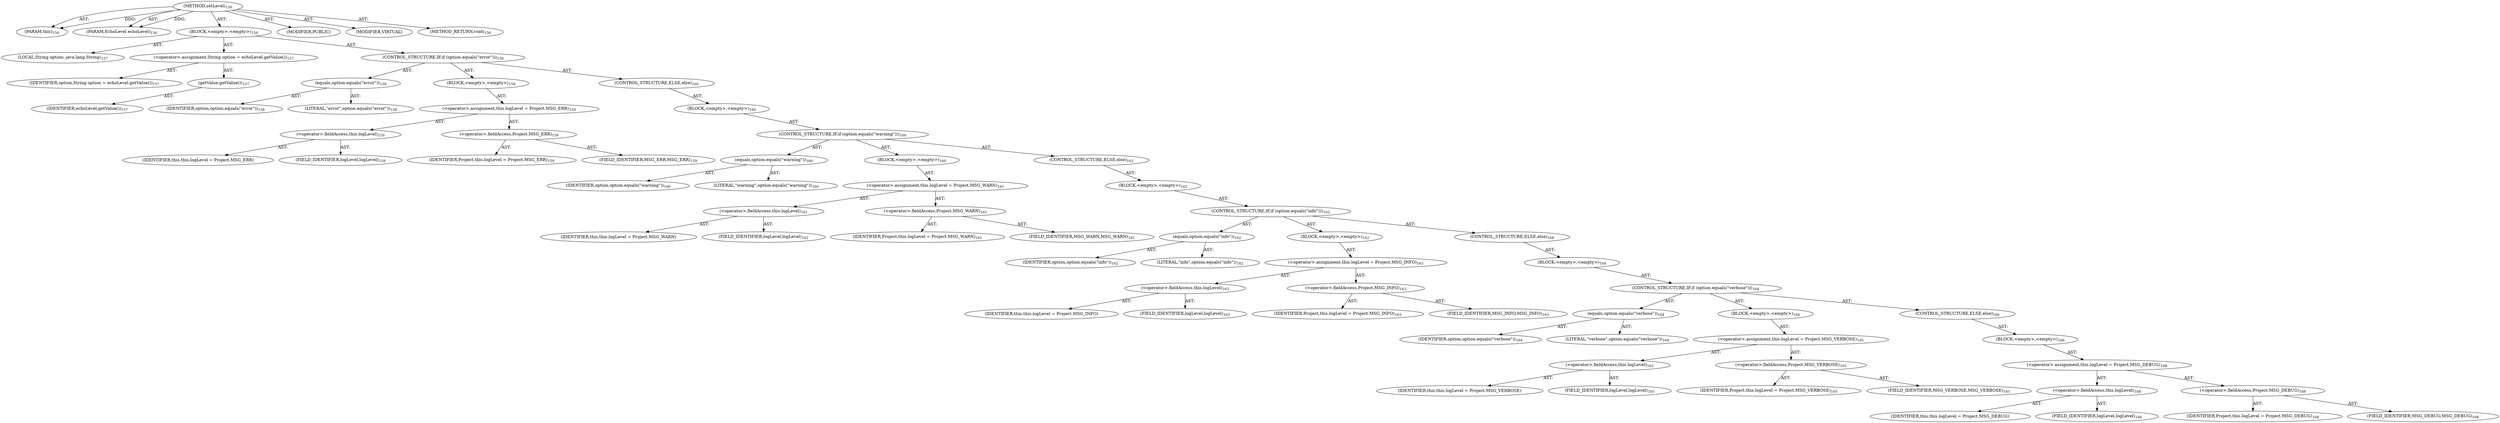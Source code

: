 digraph "setLevel" {  
"111669149701" [label = <(METHOD,setLevel)<SUB>156</SUB>> ]
"115964117001" [label = <(PARAM,this)<SUB>156</SUB>> ]
"115964117002" [label = <(PARAM,EchoLevel echoLevel)<SUB>156</SUB>> ]
"25769803790" [label = <(BLOCK,&lt;empty&gt;,&lt;empty&gt;)<SUB>156</SUB>> ]
"94489280514" [label = <(LOCAL,String option: java.lang.String)<SUB>157</SUB>> ]
"30064771105" [label = <(&lt;operator&gt;.assignment,String option = echoLevel.getValue())<SUB>157</SUB>> ]
"68719476764" [label = <(IDENTIFIER,option,String option = echoLevel.getValue())<SUB>157</SUB>> ]
"30064771106" [label = <(getValue,getValue())<SUB>157</SUB>> ]
"68719476765" [label = <(IDENTIFIER,echoLevel,getValue())<SUB>157</SUB>> ]
"47244640264" [label = <(CONTROL_STRUCTURE,IF,if (option.equals(&quot;error&quot;)))<SUB>158</SUB>> ]
"30064771107" [label = <(equals,option.equals(&quot;error&quot;))<SUB>158</SUB>> ]
"68719476766" [label = <(IDENTIFIER,option,option.equals(&quot;error&quot;))<SUB>158</SUB>> ]
"90194313220" [label = <(LITERAL,&quot;error&quot;,option.equals(&quot;error&quot;))<SUB>158</SUB>> ]
"25769803791" [label = <(BLOCK,&lt;empty&gt;,&lt;empty&gt;)<SUB>158</SUB>> ]
"30064771108" [label = <(&lt;operator&gt;.assignment,this.logLevel = Project.MSG_ERR)<SUB>159</SUB>> ]
"30064771109" [label = <(&lt;operator&gt;.fieldAccess,this.logLevel)<SUB>159</SUB>> ]
"68719476767" [label = <(IDENTIFIER,this,this.logLevel = Project.MSG_ERR)> ]
"55834574859" [label = <(FIELD_IDENTIFIER,logLevel,logLevel)<SUB>159</SUB>> ]
"30064771110" [label = <(&lt;operator&gt;.fieldAccess,Project.MSG_ERR)<SUB>159</SUB>> ]
"68719476768" [label = <(IDENTIFIER,Project,this.logLevel = Project.MSG_ERR)<SUB>159</SUB>> ]
"55834574860" [label = <(FIELD_IDENTIFIER,MSG_ERR,MSG_ERR)<SUB>159</SUB>> ]
"47244640265" [label = <(CONTROL_STRUCTURE,ELSE,else)<SUB>160</SUB>> ]
"25769803792" [label = <(BLOCK,&lt;empty&gt;,&lt;empty&gt;)<SUB>160</SUB>> ]
"47244640266" [label = <(CONTROL_STRUCTURE,IF,if (option.equals(&quot;warning&quot;)))<SUB>160</SUB>> ]
"30064771111" [label = <(equals,option.equals(&quot;warning&quot;))<SUB>160</SUB>> ]
"68719476769" [label = <(IDENTIFIER,option,option.equals(&quot;warning&quot;))<SUB>160</SUB>> ]
"90194313221" [label = <(LITERAL,&quot;warning&quot;,option.equals(&quot;warning&quot;))<SUB>160</SUB>> ]
"25769803793" [label = <(BLOCK,&lt;empty&gt;,&lt;empty&gt;)<SUB>160</SUB>> ]
"30064771112" [label = <(&lt;operator&gt;.assignment,this.logLevel = Project.MSG_WARN)<SUB>161</SUB>> ]
"30064771113" [label = <(&lt;operator&gt;.fieldAccess,this.logLevel)<SUB>161</SUB>> ]
"68719476770" [label = <(IDENTIFIER,this,this.logLevel = Project.MSG_WARN)> ]
"55834574861" [label = <(FIELD_IDENTIFIER,logLevel,logLevel)<SUB>161</SUB>> ]
"30064771114" [label = <(&lt;operator&gt;.fieldAccess,Project.MSG_WARN)<SUB>161</SUB>> ]
"68719476771" [label = <(IDENTIFIER,Project,this.logLevel = Project.MSG_WARN)<SUB>161</SUB>> ]
"55834574862" [label = <(FIELD_IDENTIFIER,MSG_WARN,MSG_WARN)<SUB>161</SUB>> ]
"47244640267" [label = <(CONTROL_STRUCTURE,ELSE,else)<SUB>162</SUB>> ]
"25769803794" [label = <(BLOCK,&lt;empty&gt;,&lt;empty&gt;)<SUB>162</SUB>> ]
"47244640268" [label = <(CONTROL_STRUCTURE,IF,if (option.equals(&quot;info&quot;)))<SUB>162</SUB>> ]
"30064771115" [label = <(equals,option.equals(&quot;info&quot;))<SUB>162</SUB>> ]
"68719476772" [label = <(IDENTIFIER,option,option.equals(&quot;info&quot;))<SUB>162</SUB>> ]
"90194313222" [label = <(LITERAL,&quot;info&quot;,option.equals(&quot;info&quot;))<SUB>162</SUB>> ]
"25769803795" [label = <(BLOCK,&lt;empty&gt;,&lt;empty&gt;)<SUB>162</SUB>> ]
"30064771116" [label = <(&lt;operator&gt;.assignment,this.logLevel = Project.MSG_INFO)<SUB>163</SUB>> ]
"30064771117" [label = <(&lt;operator&gt;.fieldAccess,this.logLevel)<SUB>163</SUB>> ]
"68719476773" [label = <(IDENTIFIER,this,this.logLevel = Project.MSG_INFO)> ]
"55834574863" [label = <(FIELD_IDENTIFIER,logLevel,logLevel)<SUB>163</SUB>> ]
"30064771118" [label = <(&lt;operator&gt;.fieldAccess,Project.MSG_INFO)<SUB>163</SUB>> ]
"68719476774" [label = <(IDENTIFIER,Project,this.logLevel = Project.MSG_INFO)<SUB>163</SUB>> ]
"55834574864" [label = <(FIELD_IDENTIFIER,MSG_INFO,MSG_INFO)<SUB>163</SUB>> ]
"47244640269" [label = <(CONTROL_STRUCTURE,ELSE,else)<SUB>164</SUB>> ]
"25769803796" [label = <(BLOCK,&lt;empty&gt;,&lt;empty&gt;)<SUB>164</SUB>> ]
"47244640270" [label = <(CONTROL_STRUCTURE,IF,if (option.equals(&quot;verbose&quot;)))<SUB>164</SUB>> ]
"30064771119" [label = <(equals,option.equals(&quot;verbose&quot;))<SUB>164</SUB>> ]
"68719476775" [label = <(IDENTIFIER,option,option.equals(&quot;verbose&quot;))<SUB>164</SUB>> ]
"90194313223" [label = <(LITERAL,&quot;verbose&quot;,option.equals(&quot;verbose&quot;))<SUB>164</SUB>> ]
"25769803797" [label = <(BLOCK,&lt;empty&gt;,&lt;empty&gt;)<SUB>164</SUB>> ]
"30064771120" [label = <(&lt;operator&gt;.assignment,this.logLevel = Project.MSG_VERBOSE)<SUB>165</SUB>> ]
"30064771121" [label = <(&lt;operator&gt;.fieldAccess,this.logLevel)<SUB>165</SUB>> ]
"68719476776" [label = <(IDENTIFIER,this,this.logLevel = Project.MSG_VERBOSE)> ]
"55834574865" [label = <(FIELD_IDENTIFIER,logLevel,logLevel)<SUB>165</SUB>> ]
"30064771122" [label = <(&lt;operator&gt;.fieldAccess,Project.MSG_VERBOSE)<SUB>165</SUB>> ]
"68719476777" [label = <(IDENTIFIER,Project,this.logLevel = Project.MSG_VERBOSE)<SUB>165</SUB>> ]
"55834574866" [label = <(FIELD_IDENTIFIER,MSG_VERBOSE,MSG_VERBOSE)<SUB>165</SUB>> ]
"47244640271" [label = <(CONTROL_STRUCTURE,ELSE,else)<SUB>166</SUB>> ]
"25769803798" [label = <(BLOCK,&lt;empty&gt;,&lt;empty&gt;)<SUB>166</SUB>> ]
"30064771123" [label = <(&lt;operator&gt;.assignment,this.logLevel = Project.MSG_DEBUG)<SUB>168</SUB>> ]
"30064771124" [label = <(&lt;operator&gt;.fieldAccess,this.logLevel)<SUB>168</SUB>> ]
"68719476778" [label = <(IDENTIFIER,this,this.logLevel = Project.MSG_DEBUG)> ]
"55834574867" [label = <(FIELD_IDENTIFIER,logLevel,logLevel)<SUB>168</SUB>> ]
"30064771125" [label = <(&lt;operator&gt;.fieldAccess,Project.MSG_DEBUG)<SUB>168</SUB>> ]
"68719476779" [label = <(IDENTIFIER,Project,this.logLevel = Project.MSG_DEBUG)<SUB>168</SUB>> ]
"55834574868" [label = <(FIELD_IDENTIFIER,MSG_DEBUG,MSG_DEBUG)<SUB>168</SUB>> ]
"133143986190" [label = <(MODIFIER,PUBLIC)> ]
"133143986191" [label = <(MODIFIER,VIRTUAL)> ]
"128849018885" [label = <(METHOD_RETURN,void)<SUB>156</SUB>> ]
  "111669149701" -> "115964117001"  [ label = "AST: "] 
  "111669149701" -> "115964117002"  [ label = "AST: "] 
  "111669149701" -> "25769803790"  [ label = "AST: "] 
  "111669149701" -> "133143986190"  [ label = "AST: "] 
  "111669149701" -> "133143986191"  [ label = "AST: "] 
  "111669149701" -> "128849018885"  [ label = "AST: "] 
  "25769803790" -> "94489280514"  [ label = "AST: "] 
  "25769803790" -> "30064771105"  [ label = "AST: "] 
  "25769803790" -> "47244640264"  [ label = "AST: "] 
  "30064771105" -> "68719476764"  [ label = "AST: "] 
  "30064771105" -> "30064771106"  [ label = "AST: "] 
  "30064771106" -> "68719476765"  [ label = "AST: "] 
  "47244640264" -> "30064771107"  [ label = "AST: "] 
  "47244640264" -> "25769803791"  [ label = "AST: "] 
  "47244640264" -> "47244640265"  [ label = "AST: "] 
  "30064771107" -> "68719476766"  [ label = "AST: "] 
  "30064771107" -> "90194313220"  [ label = "AST: "] 
  "25769803791" -> "30064771108"  [ label = "AST: "] 
  "30064771108" -> "30064771109"  [ label = "AST: "] 
  "30064771108" -> "30064771110"  [ label = "AST: "] 
  "30064771109" -> "68719476767"  [ label = "AST: "] 
  "30064771109" -> "55834574859"  [ label = "AST: "] 
  "30064771110" -> "68719476768"  [ label = "AST: "] 
  "30064771110" -> "55834574860"  [ label = "AST: "] 
  "47244640265" -> "25769803792"  [ label = "AST: "] 
  "25769803792" -> "47244640266"  [ label = "AST: "] 
  "47244640266" -> "30064771111"  [ label = "AST: "] 
  "47244640266" -> "25769803793"  [ label = "AST: "] 
  "47244640266" -> "47244640267"  [ label = "AST: "] 
  "30064771111" -> "68719476769"  [ label = "AST: "] 
  "30064771111" -> "90194313221"  [ label = "AST: "] 
  "25769803793" -> "30064771112"  [ label = "AST: "] 
  "30064771112" -> "30064771113"  [ label = "AST: "] 
  "30064771112" -> "30064771114"  [ label = "AST: "] 
  "30064771113" -> "68719476770"  [ label = "AST: "] 
  "30064771113" -> "55834574861"  [ label = "AST: "] 
  "30064771114" -> "68719476771"  [ label = "AST: "] 
  "30064771114" -> "55834574862"  [ label = "AST: "] 
  "47244640267" -> "25769803794"  [ label = "AST: "] 
  "25769803794" -> "47244640268"  [ label = "AST: "] 
  "47244640268" -> "30064771115"  [ label = "AST: "] 
  "47244640268" -> "25769803795"  [ label = "AST: "] 
  "47244640268" -> "47244640269"  [ label = "AST: "] 
  "30064771115" -> "68719476772"  [ label = "AST: "] 
  "30064771115" -> "90194313222"  [ label = "AST: "] 
  "25769803795" -> "30064771116"  [ label = "AST: "] 
  "30064771116" -> "30064771117"  [ label = "AST: "] 
  "30064771116" -> "30064771118"  [ label = "AST: "] 
  "30064771117" -> "68719476773"  [ label = "AST: "] 
  "30064771117" -> "55834574863"  [ label = "AST: "] 
  "30064771118" -> "68719476774"  [ label = "AST: "] 
  "30064771118" -> "55834574864"  [ label = "AST: "] 
  "47244640269" -> "25769803796"  [ label = "AST: "] 
  "25769803796" -> "47244640270"  [ label = "AST: "] 
  "47244640270" -> "30064771119"  [ label = "AST: "] 
  "47244640270" -> "25769803797"  [ label = "AST: "] 
  "47244640270" -> "47244640271"  [ label = "AST: "] 
  "30064771119" -> "68719476775"  [ label = "AST: "] 
  "30064771119" -> "90194313223"  [ label = "AST: "] 
  "25769803797" -> "30064771120"  [ label = "AST: "] 
  "30064771120" -> "30064771121"  [ label = "AST: "] 
  "30064771120" -> "30064771122"  [ label = "AST: "] 
  "30064771121" -> "68719476776"  [ label = "AST: "] 
  "30064771121" -> "55834574865"  [ label = "AST: "] 
  "30064771122" -> "68719476777"  [ label = "AST: "] 
  "30064771122" -> "55834574866"  [ label = "AST: "] 
  "47244640271" -> "25769803798"  [ label = "AST: "] 
  "25769803798" -> "30064771123"  [ label = "AST: "] 
  "30064771123" -> "30064771124"  [ label = "AST: "] 
  "30064771123" -> "30064771125"  [ label = "AST: "] 
  "30064771124" -> "68719476778"  [ label = "AST: "] 
  "30064771124" -> "55834574867"  [ label = "AST: "] 
  "30064771125" -> "68719476779"  [ label = "AST: "] 
  "30064771125" -> "55834574868"  [ label = "AST: "] 
  "111669149701" -> "115964117001"  [ label = "DDG: "] 
  "111669149701" -> "115964117002"  [ label = "DDG: "] 
}
